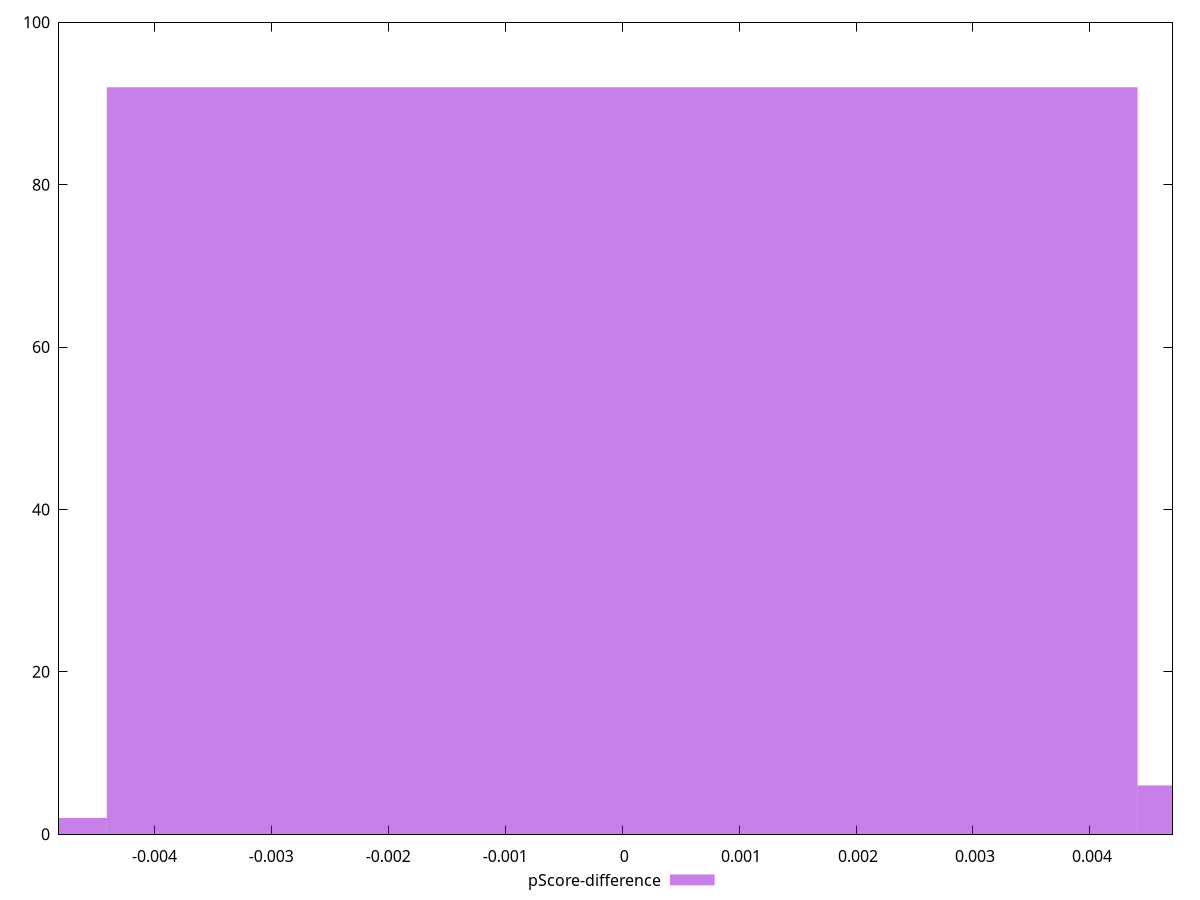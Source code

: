 reset

$pScoreDifference <<EOF
0 92
0.008815000669247846 6
-0.008815000669247846 2
EOF

set key outside below
set boxwidth 0.008815000669247846
set xrange [-0.00481556685474897:0.0047059813906465495]
set yrange [0:100]
set trange [0:100]
set style fill transparent solid 0.5 noborder
set terminal svg size 640, 490 enhanced background rgb 'white'
set output "report_00025_2021-02-22T21:38:55.199Z/cumulative-layout-shift/samples/pages/pScore-difference/histogram.svg"

plot $pScoreDifference title "pScore-difference" with boxes

reset
